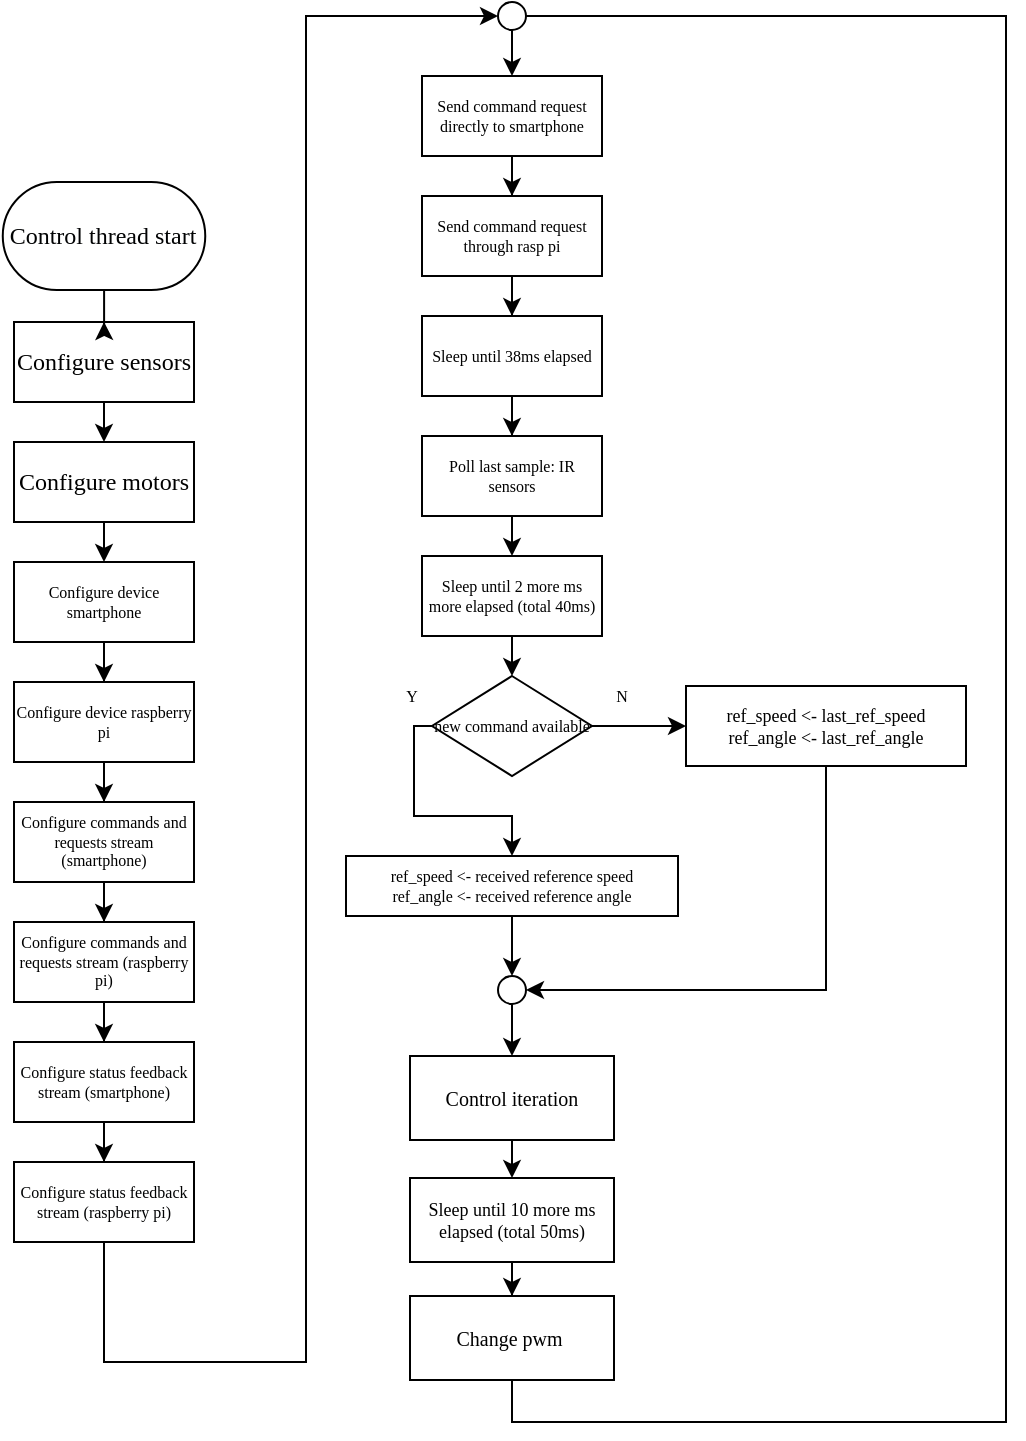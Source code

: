 <mxfile version="13.4.4"><diagram id="P1OfcCtKgd_5EDNqcLI8" name="Page-1"><mxGraphModel dx="2349" dy="1069" grid="1" gridSize="10" guides="1" tooltips="1" connect="1" arrows="1" fold="1" page="1" pageScale="1" pageWidth="827" pageHeight="1169" math="0" shadow="0"><root><mxCell id="0"/><mxCell id="1" parent="0"/><mxCell id="zzUJyz2xccVqo4fzFIT7-1" style="edgeStyle=orthogonalEdgeStyle;rounded=0;orthogonalLoop=1;jettySize=auto;html=1;exitX=0.5;exitY=1;exitDx=0;exitDy=0;entryX=0.5;entryY=0;entryDx=0;entryDy=0;fontFamily=Consolas;" edge="1" parent="1" source="zzUJyz2xccVqo4fzFIT7-2" target="zzUJyz2xccVqo4fzFIT7-4"><mxGeometry relative="1" as="geometry"/></mxCell><mxCell id="zzUJyz2xccVqo4fzFIT7-2" value="Configure sensors" style="rounded=0;whiteSpace=wrap;html=1;fontFamily=Consolas;" vertex="1" parent="1"><mxGeometry x="170" y="280" width="90" height="40" as="geometry"/></mxCell><mxCell id="zzUJyz2xccVqo4fzFIT7-3" style="edgeStyle=orthogonalEdgeStyle;rounded=0;orthogonalLoop=1;jettySize=auto;html=1;exitX=0.5;exitY=1;exitDx=0;exitDy=0;entryX=0.5;entryY=0;entryDx=0;entryDy=0;fontFamily=Consolas;fontSize=8;fontColor=#6C8EBF;" edge="1" parent="1" source="zzUJyz2xccVqo4fzFIT7-4" target="zzUJyz2xccVqo4fzFIT7-26"><mxGeometry relative="1" as="geometry"/></mxCell><mxCell id="zzUJyz2xccVqo4fzFIT7-4" value="Configure motors" style="rounded=0;whiteSpace=wrap;html=1;fontFamily=Consolas;" vertex="1" parent="1"><mxGeometry x="170" y="340" width="90" height="40" as="geometry"/></mxCell><mxCell id="zzUJyz2xccVqo4fzFIT7-5" value="" style="edgeStyle=orthogonalEdgeStyle;rounded=0;orthogonalLoop=1;jettySize=auto;html=1;fontFamily=Consolas;fontSize=8;" edge="1" parent="1" source="zzUJyz2xccVqo4fzFIT7-6" target="zzUJyz2xccVqo4fzFIT7-8"><mxGeometry relative="1" as="geometry"/></mxCell><mxCell id="zzUJyz2xccVqo4fzFIT7-6" value="Configure commands and requests stream (smartphone)" style="rounded=0;whiteSpace=wrap;html=1;fontSize=8;fontFamily=Consolas;" vertex="1" parent="1"><mxGeometry x="170" y="520" width="90" height="40" as="geometry"/></mxCell><mxCell id="zzUJyz2xccVqo4fzFIT7-7" value="" style="edgeStyle=orthogonalEdgeStyle;rounded=0;orthogonalLoop=1;jettySize=auto;html=1;fontFamily=Consolas;fontSize=8;" edge="1" parent="1" source="zzUJyz2xccVqo4fzFIT7-8" target="zzUJyz2xccVqo4fzFIT7-10"><mxGeometry relative="1" as="geometry"/></mxCell><mxCell id="zzUJyz2xccVqo4fzFIT7-8" value="Configure commands and requests stream (raspberry pi)" style="rounded=0;whiteSpace=wrap;html=1;fontSize=8;fontFamily=Consolas;" vertex="1" parent="1"><mxGeometry x="170" y="580" width="90" height="40" as="geometry"/></mxCell><mxCell id="zzUJyz2xccVqo4fzFIT7-9" value="" style="edgeStyle=orthogonalEdgeStyle;rounded=0;orthogonalLoop=1;jettySize=auto;html=1;fontFamily=Consolas;fontSize=8;fontColor=#6C8EBF;" edge="1" parent="1" source="zzUJyz2xccVqo4fzFIT7-10" target="zzUJyz2xccVqo4fzFIT7-12"><mxGeometry relative="1" as="geometry"/></mxCell><mxCell id="zzUJyz2xccVqo4fzFIT7-10" value="Configure status feedback stream (smartphone)" style="rounded=0;whiteSpace=wrap;html=1;fontSize=8;fontFamily=Consolas;fontColor=#010203;" vertex="1" parent="1"><mxGeometry x="170" y="640" width="90" height="40" as="geometry"/></mxCell><mxCell id="zzUJyz2xccVqo4fzFIT7-11" style="edgeStyle=orthogonalEdgeStyle;rounded=0;orthogonalLoop=1;jettySize=auto;html=1;exitX=0.5;exitY=1;exitDx=0;exitDy=0;fontFamily=Consolas;fontSize=10;fontColor=#000000;entryX=0;entryY=0.5;entryDx=0;entryDy=0;" edge="1" parent="1" source="zzUJyz2xccVqo4fzFIT7-12" target="zzUJyz2xccVqo4fzFIT7-48"><mxGeometry relative="1" as="geometry"><mxPoint x="416" y="40" as="targetPoint"/><Array as="points"><mxPoint x="215" y="800"/><mxPoint x="316" y="800"/><mxPoint x="316" y="127"/></Array></mxGeometry></mxCell><mxCell id="zzUJyz2xccVqo4fzFIT7-12" value="Configure status feedback stream (raspberry pi)" style="rounded=0;whiteSpace=wrap;html=1;fontSize=8;fontFamily=Consolas;fontColor=#010203;" vertex="1" parent="1"><mxGeometry x="170" y="700" width="90" height="40" as="geometry"/></mxCell><mxCell id="zzUJyz2xccVqo4fzFIT7-13" value="" style="edgeStyle=orthogonalEdgeStyle;rounded=0;orthogonalLoop=1;jettySize=auto;html=1;fontFamily=Consolas;fontSize=10;fontColor=#000000;entryX=0.5;entryY=0;entryDx=0;entryDy=0;" edge="1" parent="1" source="zzUJyz2xccVqo4fzFIT7-14" target="zzUJyz2xccVqo4fzFIT7-43"><mxGeometry relative="1" as="geometry"/></mxCell><mxCell id="zzUJyz2xccVqo4fzFIT7-14" value="&lt;font color=&quot;#000000&quot;&gt;Send command request directly to smartphone&lt;/font&gt;" style="rounded=0;whiteSpace=wrap;html=1;fontSize=8;fontFamily=Consolas;fontColor=#6C8EBF;" vertex="1" parent="1"><mxGeometry x="374" y="157" width="90" height="40" as="geometry"/></mxCell><mxCell id="zzUJyz2xccVqo4fzFIT7-15" value="" style="edgeStyle=orthogonalEdgeStyle;rounded=0;orthogonalLoop=1;jettySize=auto;html=1;fontFamily=Consolas;fontSize=8;fontColor=#6C8EBF;" edge="1" parent="1" source="zzUJyz2xccVqo4fzFIT7-16" target="zzUJyz2xccVqo4fzFIT7-18"><mxGeometry relative="1" as="geometry"/></mxCell><mxCell id="zzUJyz2xccVqo4fzFIT7-16" value="&lt;font color=&quot;#000000&quot;&gt;Sleep until 38ms elapsed&lt;/font&gt;" style="rounded=0;whiteSpace=wrap;html=1;fontSize=8;fontFamily=Consolas;fontColor=#6C8EBF;" vertex="1" parent="1"><mxGeometry x="374" y="277" width="90" height="40" as="geometry"/></mxCell><mxCell id="zzUJyz2xccVqo4fzFIT7-18" value="&lt;font color=&quot;#000000&quot;&gt;Poll last sample: IR sensors&lt;/font&gt;" style="rounded=0;whiteSpace=wrap;html=1;fontSize=8;fontFamily=Consolas;fontColor=#6C8EBF;" vertex="1" parent="1"><mxGeometry x="374" y="337" width="90" height="40" as="geometry"/></mxCell><mxCell id="zzUJyz2xccVqo4fzFIT7-19" style="edgeStyle=orthogonalEdgeStyle;rounded=0;orthogonalLoop=1;jettySize=auto;html=1;exitX=0.5;exitY=1;exitDx=0;exitDy=0;entryX=0.5;entryY=0;entryDx=0;entryDy=0;fontFamily=Consolas;fontSize=8;fontColor=#6C8EBF;" edge="1" parent="1" source="zzUJyz2xccVqo4fzFIT7-18" target="zzUJyz2xccVqo4fzFIT7-30"><mxGeometry relative="1" as="geometry"><mxPoint x="419" y="437" as="sourcePoint"/></mxGeometry></mxCell><mxCell id="zzUJyz2xccVqo4fzFIT7-25" style="edgeStyle=orthogonalEdgeStyle;rounded=0;orthogonalLoop=1;jettySize=auto;html=1;entryX=0.5;entryY=0;entryDx=0;entryDy=0;fontFamily=Consolas;fontSize=8;fontColor=#6C8EBF;" edge="1" parent="1" source="zzUJyz2xccVqo4fzFIT7-26" target="zzUJyz2xccVqo4fzFIT7-28"><mxGeometry relative="1" as="geometry"/></mxCell><mxCell id="zzUJyz2xccVqo4fzFIT7-26" value="Configure device smartphone" style="rounded=0;whiteSpace=wrap;html=1;fontSize=8;fontFamily=Consolas;" vertex="1" parent="1"><mxGeometry x="170" y="400" width="90" height="40" as="geometry"/></mxCell><mxCell id="zzUJyz2xccVqo4fzFIT7-27" style="edgeStyle=orthogonalEdgeStyle;rounded=0;orthogonalLoop=1;jettySize=auto;html=1;entryX=0.5;entryY=0;entryDx=0;entryDy=0;fontFamily=Consolas;fontSize=8;fontColor=#6C8EBF;" edge="1" parent="1" source="zzUJyz2xccVqo4fzFIT7-28" target="zzUJyz2xccVqo4fzFIT7-6"><mxGeometry relative="1" as="geometry"/></mxCell><mxCell id="zzUJyz2xccVqo4fzFIT7-28" value="Configure device raspberry pi" style="rounded=0;whiteSpace=wrap;html=1;fontSize=8;fontFamily=Consolas;" vertex="1" parent="1"><mxGeometry x="170" y="460" width="90" height="40" as="geometry"/></mxCell><mxCell id="zzUJyz2xccVqo4fzFIT7-30" value="&lt;font color=&quot;#000000&quot;&gt;Sleep until 2 more ms more elapsed (total 40ms)&lt;/font&gt;" style="rounded=0;whiteSpace=wrap;html=1;fontSize=8;fontFamily=Consolas;fontColor=#6C8EBF;" vertex="1" parent="1"><mxGeometry x="374" y="397" width="90" height="40" as="geometry"/></mxCell><mxCell id="zzUJyz2xccVqo4fzFIT7-31" style="edgeStyle=orthogonalEdgeStyle;rounded=0;orthogonalLoop=1;jettySize=auto;html=1;exitX=0.5;exitY=1;exitDx=0;exitDy=0;entryX=0.5;entryY=0;entryDx=0;entryDy=0;fontFamily=Consolas;fontSize=8;fontColor=#6C8EBF;" edge="1" parent="1" source="zzUJyz2xccVqo4fzFIT7-30" target="zzUJyz2xccVqo4fzFIT7-35"><mxGeometry relative="1" as="geometry"><mxPoint x="419" y="497" as="sourcePoint"/></mxGeometry></mxCell><mxCell id="zzUJyz2xccVqo4fzFIT7-33" style="edgeStyle=orthogonalEdgeStyle;rounded=0;orthogonalLoop=1;jettySize=auto;html=1;exitX=1;exitY=0.5;exitDx=0;exitDy=0;fontFamily=Consolas;fontSize=8;fontColor=#6C8EBF;" edge="1" parent="1" source="zzUJyz2xccVqo4fzFIT7-35" target="zzUJyz2xccVqo4fzFIT7-39"><mxGeometry relative="1" as="geometry"><mxPoint x="490" y="507" as="targetPoint"/></mxGeometry></mxCell><mxCell id="zzUJyz2xccVqo4fzFIT7-34" style="edgeStyle=orthogonalEdgeStyle;rounded=0;orthogonalLoop=1;jettySize=auto;html=1;exitX=0;exitY=0.5;exitDx=0;exitDy=0;fontFamily=Consolas;fontSize=8;fontColor=#6C8EBF;" edge="1" parent="1" source="zzUJyz2xccVqo4fzFIT7-35"><mxGeometry relative="1" as="geometry"><mxPoint x="419" y="547" as="targetPoint"/><Array as="points"><mxPoint x="370" y="482"/><mxPoint x="370" y="527"/><mxPoint x="419" y="527"/></Array></mxGeometry></mxCell><mxCell id="zzUJyz2xccVqo4fzFIT7-35" value="new command available" style="rhombus;whiteSpace=wrap;html=1;fontFamily=Consolas;fontSize=8;align=center;" vertex="1" parent="1"><mxGeometry x="379" y="457" width="80" height="50" as="geometry"/></mxCell><mxCell id="zzUJyz2xccVqo4fzFIT7-36" value="Y" style="text;html=1;strokeColor=none;fillColor=none;align=center;verticalAlign=middle;whiteSpace=wrap;rounded=0;fontFamily=Consolas;fontSize=8;" vertex="1" parent="1"><mxGeometry x="359" y="457" width="20" height="20" as="geometry"/></mxCell><mxCell id="zzUJyz2xccVqo4fzFIT7-37" value="N" style="text;html=1;strokeColor=none;fillColor=none;align=center;verticalAlign=middle;whiteSpace=wrap;rounded=0;fontFamily=Consolas;fontSize=8;" vertex="1" parent="1"><mxGeometry x="464" y="457" width="20" height="20" as="geometry"/></mxCell><mxCell id="zzUJyz2xccVqo4fzFIT7-38" style="edgeStyle=orthogonalEdgeStyle;rounded=0;orthogonalLoop=1;jettySize=auto;html=1;entryX=1;entryY=0.5;entryDx=0;entryDy=0;fontFamily=Consolas;fontSize=9;fontColor=#000000;" edge="1" parent="1" source="zzUJyz2xccVqo4fzFIT7-39" target="zzUJyz2xccVqo4fzFIT7-52"><mxGeometry relative="1" as="geometry"><Array as="points"><mxPoint x="576" y="614"/></Array></mxGeometry></mxCell><mxCell id="zzUJyz2xccVqo4fzFIT7-39" value="ref_speed &amp;lt;- last_ref_speed&lt;br&gt;ref_angle &amp;lt;- last_ref_angle" style="rounded=0;whiteSpace=wrap;html=1;fontFamily=Consolas;fontSize=9;" vertex="1" parent="1"><mxGeometry x="506" y="462" width="140" height="40" as="geometry"/></mxCell><mxCell id="zzUJyz2xccVqo4fzFIT7-40" style="edgeStyle=orthogonalEdgeStyle;rounded=0;orthogonalLoop=1;jettySize=auto;html=1;exitX=0.5;exitY=1;exitDx=0;exitDy=0;entryX=0.5;entryY=0;entryDx=0;entryDy=0;fontFamily=Consolas;fontSize=10;fontColor=#000000;" edge="1" parent="1" source="zzUJyz2xccVqo4fzFIT7-52" target="zzUJyz2xccVqo4fzFIT7-46"><mxGeometry relative="1" as="geometry"/></mxCell><mxCell id="zzUJyz2xccVqo4fzFIT7-41" value="ref_speed &amp;lt;- received reference speed&lt;br&gt;ref_angle &amp;lt;- received reference angle" style="rounded=0;whiteSpace=wrap;html=1;fontSize=8;fontFamily=Consolas;" vertex="1" parent="1"><mxGeometry x="336" y="547" width="166" height="30" as="geometry"/></mxCell><mxCell id="zzUJyz2xccVqo4fzFIT7-42" style="edgeStyle=orthogonalEdgeStyle;rounded=0;orthogonalLoop=1;jettySize=auto;html=1;entryX=0.5;entryY=0;entryDx=0;entryDy=0;fontFamily=Consolas;fontSize=10;fontColor=#000000;" edge="1" parent="1" source="zzUJyz2xccVqo4fzFIT7-43" target="zzUJyz2xccVqo4fzFIT7-16"><mxGeometry relative="1" as="geometry"/></mxCell><mxCell id="zzUJyz2xccVqo4fzFIT7-43" value="&lt;font color=&quot;#000000&quot;&gt;Send command request through rasp pi&lt;/font&gt;" style="rounded=0;whiteSpace=wrap;html=1;fontSize=8;fontFamily=Consolas;fontColor=#6C8EBF;" vertex="1" parent="1"><mxGeometry x="374" y="217" width="90" height="40" as="geometry"/></mxCell><mxCell id="zzUJyz2xccVqo4fzFIT7-44" style="edgeStyle=orthogonalEdgeStyle;rounded=0;orthogonalLoop=1;jettySize=auto;html=1;entryX=0;entryY=0.5;entryDx=0;entryDy=0;fontFamily=Consolas;fontSize=10;fontColor=#000000;exitX=0.5;exitY=1;exitDx=0;exitDy=0;" edge="1" parent="1" source="zzUJyz2xccVqo4fzFIT7-51" target="zzUJyz2xccVqo4fzFIT7-48"><mxGeometry relative="1" as="geometry"><Array as="points"><mxPoint x="419" y="830"/><mxPoint x="666" y="830"/><mxPoint x="666" y="127"/></Array></mxGeometry></mxCell><mxCell id="zzUJyz2xccVqo4fzFIT7-45" style="edgeStyle=orthogonalEdgeStyle;rounded=0;orthogonalLoop=1;jettySize=auto;html=1;exitX=0.5;exitY=1;exitDx=0;exitDy=0;entryX=0.5;entryY=0;entryDx=0;entryDy=0;fontFamily=Consolas;fontSize=10;fontColor=#000000;" edge="1" parent="1" source="zzUJyz2xccVqo4fzFIT7-46" target="zzUJyz2xccVqo4fzFIT7-50"><mxGeometry relative="1" as="geometry"/></mxCell><mxCell id="zzUJyz2xccVqo4fzFIT7-46" value="Control iteration" style="rounded=0;whiteSpace=wrap;html=1;fontFamily=Consolas;fontSize=10;fontColor=#000000;align=center;" vertex="1" parent="1"><mxGeometry x="368" y="647" width="102" height="42" as="geometry"/></mxCell><mxCell id="zzUJyz2xccVqo4fzFIT7-47" style="edgeStyle=orthogonalEdgeStyle;rounded=0;orthogonalLoop=1;jettySize=auto;html=1;exitX=0.5;exitY=1;exitDx=0;exitDy=0;entryX=0.5;entryY=0;entryDx=0;entryDy=0;fontFamily=Consolas;fontSize=10;fontColor=#000000;" edge="1" parent="1" source="zzUJyz2xccVqo4fzFIT7-48" target="zzUJyz2xccVqo4fzFIT7-14"><mxGeometry relative="1" as="geometry"/></mxCell><mxCell id="zzUJyz2xccVqo4fzFIT7-48" value="" style="ellipse;whiteSpace=wrap;html=1;aspect=fixed;strokeColor=#000000;fontFamily=Consolas;fontSize=10;fontColor=#000000;align=center;" vertex="1" parent="1"><mxGeometry x="412" y="120" width="14" height="14" as="geometry"/></mxCell><mxCell id="zzUJyz2xccVqo4fzFIT7-49" value="" style="edgeStyle=orthogonalEdgeStyle;rounded=0;orthogonalLoop=1;jettySize=auto;html=1;fontFamily=Consolas;fontSize=10;fontColor=#000000;" edge="1" parent="1" source="zzUJyz2xccVqo4fzFIT7-50" target="zzUJyz2xccVqo4fzFIT7-51"><mxGeometry relative="1" as="geometry"/></mxCell><mxCell id="zzUJyz2xccVqo4fzFIT7-50" value="Sleep until 10 more ms elapsed (total 50ms)" style="rounded=0;whiteSpace=wrap;html=1;fontFamily=Consolas;fontSize=9;fontColor=#000000;align=center;" vertex="1" parent="1"><mxGeometry x="368" y="708" width="102" height="42" as="geometry"/></mxCell><mxCell id="zzUJyz2xccVqo4fzFIT7-51" value="Change pwm&amp;nbsp;" style="rounded=0;whiteSpace=wrap;html=1;fontFamily=Consolas;fontSize=10;fontColor=#000000;align=center;" vertex="1" parent="1"><mxGeometry x="368" y="767" width="102" height="42" as="geometry"/></mxCell><mxCell id="zzUJyz2xccVqo4fzFIT7-52" value="" style="ellipse;whiteSpace=wrap;html=1;aspect=fixed;strokeColor=#000000;fontFamily=Consolas;fontSize=10;fontColor=#000000;align=center;" vertex="1" parent="1"><mxGeometry x="412" y="607" width="14" height="14" as="geometry"/></mxCell><mxCell id="zzUJyz2xccVqo4fzFIT7-53" style="edgeStyle=orthogonalEdgeStyle;rounded=0;orthogonalLoop=1;jettySize=auto;html=1;exitX=0.5;exitY=1;exitDx=0;exitDy=0;entryX=0.5;entryY=0;entryDx=0;entryDy=0;fontFamily=Consolas;fontSize=10;fontColor=#000000;" edge="1" parent="1" source="zzUJyz2xccVqo4fzFIT7-41" target="zzUJyz2xccVqo4fzFIT7-52"><mxGeometry relative="1" as="geometry"><mxPoint x="419" y="577" as="sourcePoint"/><mxPoint x="419" y="627" as="targetPoint"/></mxGeometry></mxCell><mxCell id="zzUJyz2xccVqo4fzFIT7-56" style="edgeStyle=orthogonalEdgeStyle;rounded=0;orthogonalLoop=1;jettySize=auto;html=1;entryX=0.5;entryY=0;entryDx=0;entryDy=0;fontSize=9;fontColor=#010203;" edge="1" parent="1" source="zzUJyz2xccVqo4fzFIT7-55" target="zzUJyz2xccVqo4fzFIT7-2"><mxGeometry relative="1" as="geometry"/></mxCell><mxCell id="zzUJyz2xccVqo4fzFIT7-55" value="&lt;font face=&quot;Consolas&quot; style=&quot;font-size: 12px;&quot;&gt;Control thread start&lt;/font&gt;" style="rounded=1;whiteSpace=wrap;html=1;fontSize=12;fontColor=#010203;arcSize=50;" vertex="1" parent="1"><mxGeometry x="164.38" y="210" width="101.25" height="54" as="geometry"/></mxCell></root></mxGraphModel></diagram></mxfile>